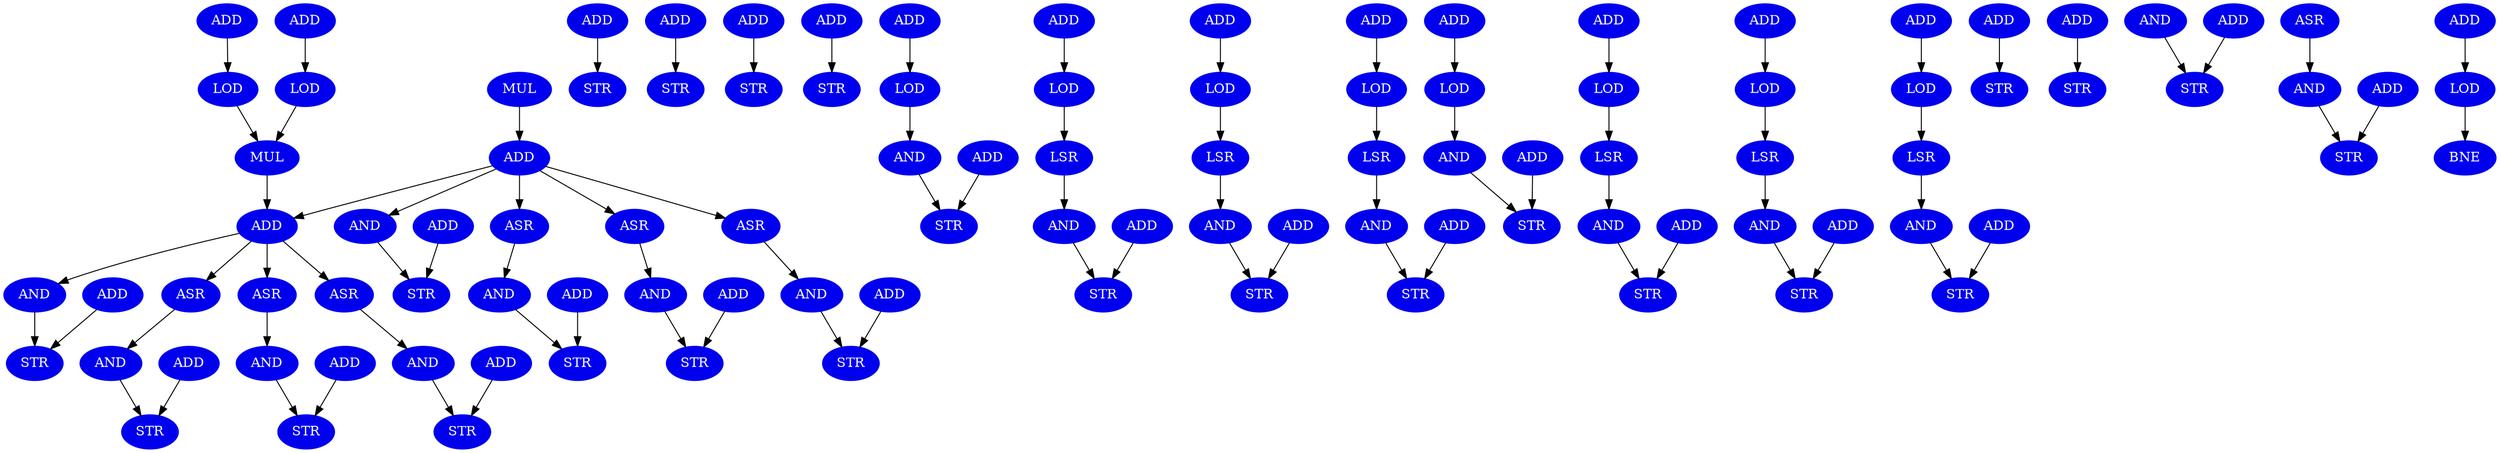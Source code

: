 digraph write_bmp_header_dfg__7 {
    node [fontcolor=white,style=filled,color=blue2];
    MUL_3 [label = MUL ];
    ADD_4 [label = ADD ];
    ADD_8 [label = ADD ];
    LOD_9 [label = LOD ];
    ADD_13 [label = ADD ];
    LOD_14 [label = LOD ];
    MUL_17 [label = MUL ];
    ADD_18 [label = ADD ];
    ADD_36 [label = ADD ];
    STR_37 [label = STR ];
    ADD_42 [label = ADD ];
    STR_43 [label = STR ];
    AND_45 [label = AND ];
    ADD_50 [label = ADD ];
    STR_51 [label = STR ];
    ASR_53 [label = ASR ];
    AND_55 [label = AND ];
    ADD_60 [label = ADD ];
    STR_61 [label = STR ];
    ASR_63 [label = ASR ];
    AND_65 [label = AND ];
    ADD_70 [label = ADD ];
    STR_71 [label = STR ];
    ASR_73 [label = ASR ];
    AND_75 [label = AND ];
    ADD_80 [label = ADD ];
    STR_81 [label = STR ];
    AND_83 [label = AND ];
    ADD_88 [label = ADD ];
    STR_89 [label = STR ];
    ASR_91 [label = ASR ];
    AND_93 [label = AND ];
    ADD_98 [label = ADD ];
    STR_99 [label = STR ];
    ASR_101 [label = ASR ];
    AND_103 [label = AND ];
    ADD_108 [label = ADD ];
    STR_109 [label = STR ];
    ASR_111 [label = ASR ];
    AND_113 [label = AND ];
    ADD_118 [label = ADD ];
    STR_119 [label = STR ];
    ADD_124 [label = ADD ];
    STR_125 [label = STR ];
    ADD_130 [label = ADD ];
    STR_131 [label = STR ];
    ADD_133 [label = ADD ];
    LOD_134 [label = LOD ];
    AND_137 [label = AND ];
    ADD_142 [label = ADD ];
    STR_143 [label = STR ];
    ADD_145 [label = ADD ];
    LOD_146 [label = LOD ];
    LSR_150 [label = LSR ];
    AND_152 [label = AND ];
    ADD_157 [label = ADD ];
    STR_158 [label = STR ];
    ADD_160 [label = ADD ];
    LOD_161 [label = LOD ];
    LSR_165 [label = LSR ];
    AND_167 [label = AND ];
    ADD_172 [label = ADD ];
    STR_173 [label = STR ];
    ADD_175 [label = ADD ];
    LOD_176 [label = LOD ];
    LSR_180 [label = LSR ];
    AND_182 [label = AND ];
    ADD_187 [label = ADD ];
    STR_188 [label = STR ];
    ADD_190 [label = ADD ];
    LOD_191 [label = LOD ];
    AND_194 [label = AND ];
    ADD_199 [label = ADD ];
    STR_200 [label = STR ];
    ADD_202 [label = ADD ];
    LOD_203 [label = LOD ];
    LSR_207 [label = LSR ];
    AND_209 [label = AND ];
    ADD_214 [label = ADD ];
    STR_215 [label = STR ];
    ADD_217 [label = ADD ];
    LOD_218 [label = LOD ];
    LSR_222 [label = LSR ];
    AND_224 [label = AND ];
    ADD_229 [label = ADD ];
    STR_230 [label = STR ];
    ADD_232 [label = ADD ];
    LOD_233 [label = LOD ];
    LSR_237 [label = LSR ];
    AND_239 [label = AND ];
    ADD_244 [label = ADD ];
    STR_245 [label = STR ];
    ADD_250 [label = ADD ];
    STR_251 [label = STR ];
    ADD_256 [label = ADD ];
    STR_257 [label = STR ];
    AND_259 [label = AND ];
    ADD_264 [label = ADD ];
    STR_265 [label = STR ];
    ASR_267 [label = ASR ];
    AND_269 [label = AND ];
    ADD_274 [label = ADD ];
    STR_275 [label = STR ];
    ADD_277 [label = ADD ];
    LOD_278 [label = LOD ];
    BNE_282 [label = BNE ];
    MUL_3 -> ADD_4 [ name = 2 ];
    ADD_4 -> ADD_18 [ name = 3 ];
    ADD_4 -> AND_83 [ name = 4 ];
    ADD_4 -> ASR_91 [ name = 5 ];
    ADD_4 -> ASR_101 [ name = 6 ];
    ADD_4 -> ASR_111 [ name = 7 ];
    ADD_8 -> LOD_9 [ name = 9 ];
    LOD_9 -> MUL_17 [ name = 10 ];
    ADD_13 -> LOD_14 [ name = 12 ];
    LOD_14 -> MUL_17 [ name = 13 ];
    MUL_17 -> ADD_18 [ name = 14 ];
    ADD_18 -> AND_45 [ name = 15 ];
    ADD_18 -> ASR_53 [ name = 16 ];
    ADD_18 -> ASR_63 [ name = 17 ];
    ADD_18 -> ASR_73 [ name = 18 ];
    ADD_36 -> STR_37 [ name = 22 ];
    ADD_42 -> STR_43 [ name = 26 ];
    AND_45 -> STR_51 [ name = 28 ];
    ADD_50 -> STR_51 [ name = 31 ];
    ASR_53 -> AND_55 [ name = 33 ];
    AND_55 -> STR_61 [ name = 35 ];
    ADD_60 -> STR_61 [ name = 38 ];
    ASR_63 -> AND_65 [ name = 40 ];
    AND_65 -> STR_71 [ name = 42 ];
    ADD_70 -> STR_71 [ name = 45 ];
    ASR_73 -> AND_75 [ name = 47 ];
    AND_75 -> STR_81 [ name = 49 ];
    ADD_80 -> STR_81 [ name = 52 ];
    AND_83 -> STR_89 [ name = 54 ];
    ADD_88 -> STR_89 [ name = 57 ];
    ASR_91 -> AND_93 [ name = 59 ];
    AND_93 -> STR_99 [ name = 61 ];
    ADD_98 -> STR_99 [ name = 64 ];
    ASR_101 -> AND_103 [ name = 66 ];
    AND_103 -> STR_109 [ name = 68 ];
    ADD_108 -> STR_109 [ name = 71 ];
    ASR_111 -> AND_113 [ name = 73 ];
    AND_113 -> STR_119 [ name = 75 ];
    ADD_118 -> STR_119 [ name = 78 ];
    ADD_124 -> STR_125 [ name = 82 ];
    ADD_130 -> STR_131 [ name = 86 ];
    ADD_133 -> LOD_134 [ name = 88 ];
    LOD_134 -> AND_137 [ name = 89 ];
    AND_137 -> STR_143 [ name = 91 ];
    ADD_142 -> STR_143 [ name = 94 ];
    ADD_145 -> LOD_146 [ name = 96 ];
    LOD_146 -> LSR_150 [ name = 97 ];
    LSR_150 -> AND_152 [ name = 99 ];
    AND_152 -> STR_158 [ name = 101 ];
    ADD_157 -> STR_158 [ name = 104 ];
    ADD_160 -> LOD_161 [ name = 106 ];
    LOD_161 -> LSR_165 [ name = 107 ];
    LSR_165 -> AND_167 [ name = 109 ];
    AND_167 -> STR_173 [ name = 111 ];
    ADD_172 -> STR_173 [ name = 114 ];
    ADD_175 -> LOD_176 [ name = 116 ];
    LOD_176 -> LSR_180 [ name = 117 ];
    LSR_180 -> AND_182 [ name = 119 ];
    AND_182 -> STR_188 [ name = 121 ];
    ADD_187 -> STR_188 [ name = 124 ];
    ADD_190 -> LOD_191 [ name = 126 ];
    LOD_191 -> AND_194 [ name = 127 ];
    AND_194 -> STR_200 [ name = 129 ];
    ADD_199 -> STR_200 [ name = 132 ];
    ADD_202 -> LOD_203 [ name = 134 ];
    LOD_203 -> LSR_207 [ name = 135 ];
    LSR_207 -> AND_209 [ name = 137 ];
    AND_209 -> STR_215 [ name = 139 ];
    ADD_214 -> STR_215 [ name = 142 ];
    ADD_217 -> LOD_218 [ name = 144 ];
    LOD_218 -> LSR_222 [ name = 145 ];
    LSR_222 -> AND_224 [ name = 147 ];
    AND_224 -> STR_230 [ name = 149 ];
    ADD_229 -> STR_230 [ name = 152 ];
    ADD_232 -> LOD_233 [ name = 154 ];
    LOD_233 -> LSR_237 [ name = 155 ];
    LSR_237 -> AND_239 [ name = 157 ];
    AND_239 -> STR_245 [ name = 159 ];
    ADD_244 -> STR_245 [ name = 162 ];
    ADD_250 -> STR_251 [ name = 166 ];
    ADD_256 -> STR_257 [ name = 170 ];
    AND_259 -> STR_265 [ name = 172 ];
    ADD_264 -> STR_265 [ name = 175 ];
    ASR_267 -> AND_269 [ name = 177 ];
    AND_269 -> STR_275 [ name = 179 ];
    ADD_274 -> STR_275 [ name = 182 ];
    ADD_277 -> LOD_278 [ name = 184 ];
    LOD_278 -> BNE_282 [ name = 185 ];
}
